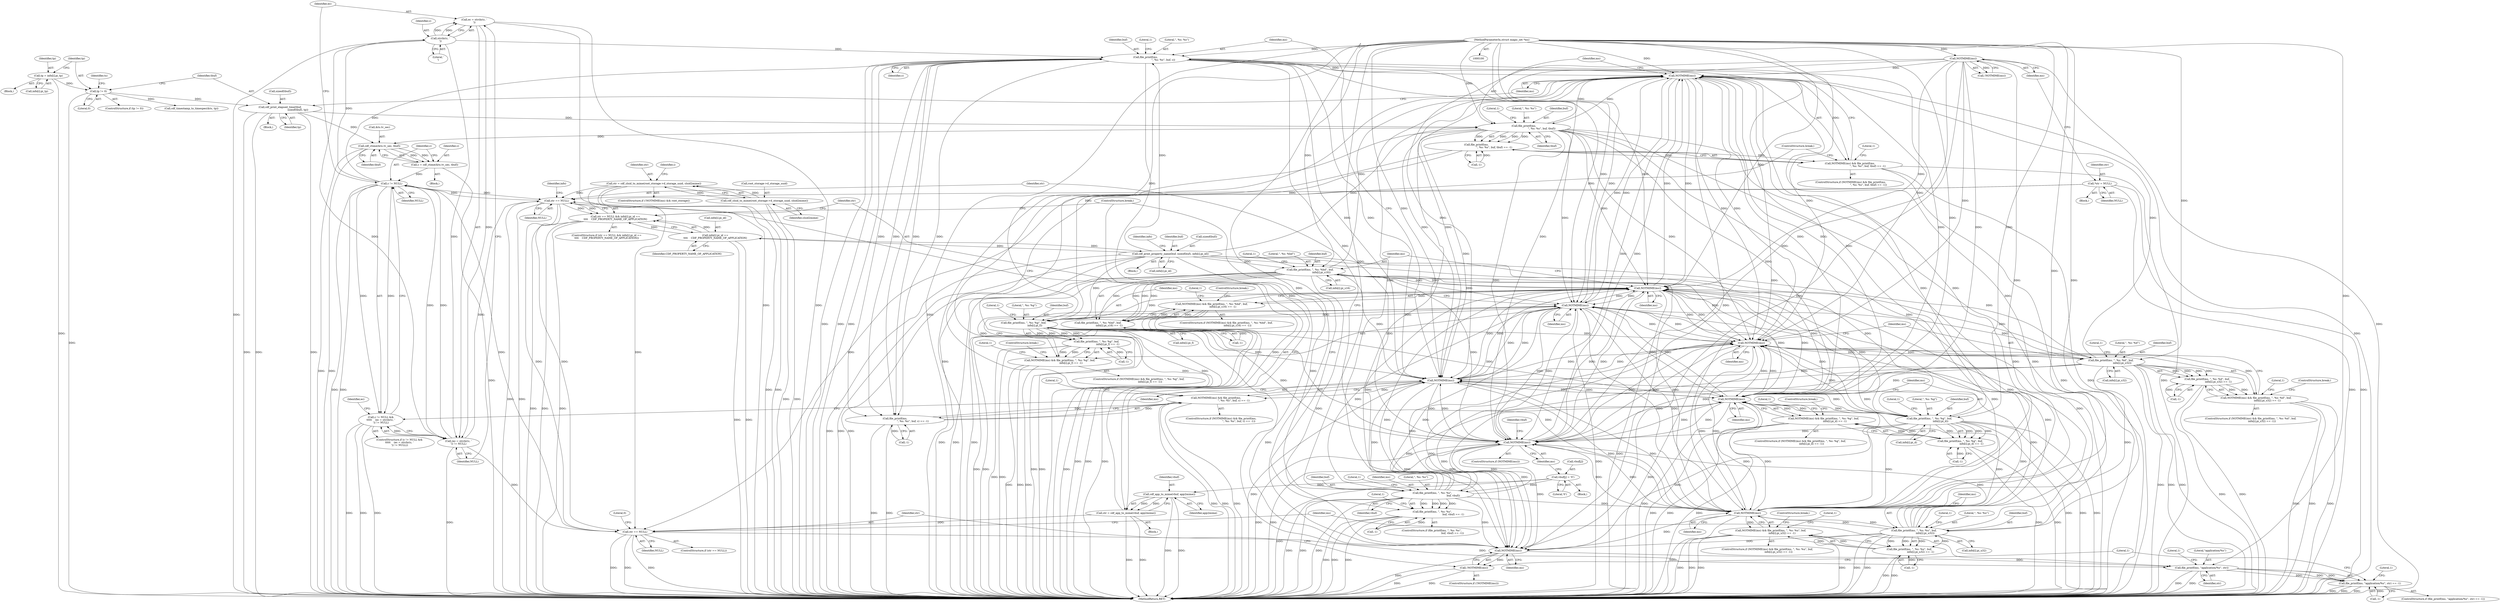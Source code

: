 digraph "0_file_6d209c1c489457397a5763bca4b28e43aac90391_0@API" {
"1000449" [label="(Call,ec = strchr(c, '\n'))"];
"1000451" [label="(Call,strchr(c, '\n'))"];
"1000445" [label="(Call,c != NULL)"];
"1000435" [label="(Call,c = cdf_ctime(&ts.tv_sec, tbuf))"];
"1000437" [label="(Call,cdf_ctime(&ts.tv_sec, tbuf))"];
"1000407" [label="(Call,cdf_print_elapsed_time(tbuf,\n                                            sizeof(tbuf), tp))"];
"1000401" [label="(Call,tp != 0)"];
"1000393" [label="(Call,tp = info[i].pi_tp)"];
"1000417" [label="(Call,file_printf(ms,\n                                            \", %s: %s\", buf, tbuf))"];
"1000414" [label="(Call,NOTMIME(ms))"];
"1000163" [label="(Call,file_printf(ms, \", %s: %hd\", buf,\n                            info[i].pi_s16))"];
"1000160" [label="(Call,NOTMIME(ms))"];
"1000226" [label="(Call,file_printf(ms, \", %s: %g\", buf,\n                            info[i].pi_f))"];
"1000223" [label="(Call,NOTMIME(ms))"];
"1000184" [label="(Call,file_printf(ms, \", %s: %d\", buf,\n                            info[i].pi_s32))"];
"1000181" [label="(Call,NOTMIME(ms))"];
"1000464" [label="(Call,file_printf(ms,\n                                            \", %s: %s\", buf, c))"];
"1000461" [label="(Call,NOTMIME(ms))"];
"1000205" [label="(Call,file_printf(ms, \", %s: %u\", buf,\n                            info[i].pi_u32))"];
"1000202" [label="(Call,NOTMIME(ms))"];
"1000352" [label="(Call,NOTMIME(ms))"];
"1000244" [label="(Call,NOTMIME(ms))"];
"1000247" [label="(Call,file_printf(ms, \", %s: %g\", buf,\n                            info[i].pi_d))"];
"1000101" [label="(MethodParameterIn,struct magic_set *ms)"];
"1000139" [label="(Call,cdf_print_property_name(buf, sizeof(buf), info[i].pi_id))"];
"1000378" [label="(Call,info[i].pi_id ==\n\t\t\t\t    CDF_PROPERTY_NAME_OF_APPLICATION)"];
"1000119" [label="(Call,NOTMIME(ms))"];
"1000362" [label="(Call,file_printf(ms, \", %s: %s\",\n                                                    buf, vbuf))"];
"1000346" [label="(Call,vbuf[j] = '\0')"];
"1000375" [label="(Call,str == NULL)"];
"1000122" [label="(Call,str = cdf_clsid_to_mime(root_storage->d_storage_uuid, clsid2mime))"];
"1000124" [label="(Call,cdf_clsid_to_mime(root_storage->d_storage_uuid, clsid2mime))"];
"1000386" [label="(Call,str = cdf_app_to_mime(vbuf, app2mime))"];
"1000388" [label="(Call,cdf_app_to_mime(vbuf, app2mime))"];
"1000111" [label="(Call,*str = NULL)"];
"1000448" [label="(Call,(ec = strchr(c, '\n')) != NULL)"];
"1000449" [label="(Call,ec = strchr(c, '\n'))"];
"1000374" [label="(Call,str == NULL && info[i].pi_id ==\n\t\t\t\t    CDF_PROPERTY_NAME_OF_APPLICATION)"];
"1000444" [label="(Call,c != NULL &&\n\t\t\t\t\t    (ec = strchr(c, '\n')) != NULL)"];
"1000159" [label="(Call,NOTMIME(ms) && file_printf(ms, \", %s: %hd\", buf,\n                            info[i].pi_s16) == -1)"];
"1000162" [label="(Call,file_printf(ms, \", %s: %hd\", buf,\n                            info[i].pi_s16) == -1)"];
"1000180" [label="(Call,NOTMIME(ms) && file_printf(ms, \", %s: %d\", buf,\n                            info[i].pi_s32) == -1)"];
"1000183" [label="(Call,file_printf(ms, \", %s: %d\", buf,\n                            info[i].pi_s32) == -1)"];
"1000201" [label="(Call,NOTMIME(ms) && file_printf(ms, \", %s: %u\", buf,\n                            info[i].pi_u32) == -1)"];
"1000204" [label="(Call,file_printf(ms, \", %s: %u\", buf,\n                            info[i].pi_u32) == -1)"];
"1000222" [label="(Call,NOTMIME(ms) && file_printf(ms, \", %s: %g\", buf,\n                            info[i].pi_f) == -1)"];
"1000225" [label="(Call,file_printf(ms, \", %s: %g\", buf,\n                            info[i].pi_f) == -1)"];
"1000243" [label="(Call,NOTMIME(ms) && file_printf(ms, \", %s: %g\", buf,\n                            info[i].pi_d) == -1)"];
"1000246" [label="(Call,file_printf(ms, \", %s: %g\", buf,\n                            info[i].pi_d) == -1)"];
"1000361" [label="(Call,file_printf(ms, \", %s: %s\",\n                                                    buf, vbuf) == -1)"];
"1000413" [label="(Call,NOTMIME(ms) && file_printf(ms,\n                                            \", %s: %s\", buf, tbuf) == -1)"];
"1000416" [label="(Call,file_printf(ms,\n                                            \", %s: %s\", buf, tbuf) == -1)"];
"1000460" [label="(Call,NOTMIME(ms) && file_printf(ms,\n                                            \", %s: %s\", buf, c) == -1)"];
"1000483" [label="(Call,NOTMIME(ms))"];
"1000482" [label="(Call,!NOTMIME(ms))"];
"1000494" [label="(Call,file_printf(ms, \"application/%s\", str))"];
"1000493" [label="(Call,file_printf(ms, \"application/%s\", str) == -1)"];
"1000463" [label="(Call,file_printf(ms,\n                                            \", %s: %s\", buf, c) == -1)"];
"1000487" [label="(Call,str == NULL)"];
"1000183" [label="(Call,file_printf(ms, \", %s: %d\", buf,\n                            info[i].pi_s32) == -1)"];
"1000414" [label="(Call,NOTMIME(ms))"];
"1000172" [label="(Call,-1)"];
"1000187" [label="(Identifier,buf)"];
"1000194" [label="(Literal,1)"];
"1000412" [label="(ControlStructure,if (NOTMIME(ms) && file_printf(ms,\n                                            \", %s: %s\", buf, tbuf) == -1))"];
"1000387" [label="(Identifier,str)"];
"1000257" [label="(Literal,1)"];
"1000347" [label="(Call,vbuf[j])"];
"1000246" [label="(Call,file_printf(ms, \", %s: %g\", buf,\n                            info[i].pi_d) == -1)"];
"1000277" [label="(Block,)"];
"1000346" [label="(Call,vbuf[j] = '\0')"];
"1000499" [label="(Literal,1)"];
"1000361" [label="(Call,file_printf(ms, \", %s: %s\",\n                                                    buf, vbuf) == -1)"];
"1000381" [label="(Identifier,info)"];
"1000123" [label="(Identifier,str)"];
"1000495" [label="(Identifier,ms)"];
"1000448" [label="(Call,(ec = strchr(c, '\n')) != NULL)"];
"1000433" [label="(Identifier,ts)"];
"1000488" [label="(Identifier,str)"];
"1000406" [label="(Block,)"];
"1000436" [label="(Identifier,c)"];
"1000484" [label="(Identifier,ms)"];
"1000386" [label="(Call,str = cdf_app_to_mime(vbuf, app2mime))"];
"1000415" [label="(Identifier,ms)"];
"1000353" [label="(Identifier,ms)"];
"1000151" [label="(Identifier,info)"];
"1000165" [label="(Literal,\", %s: %hd\")"];
"1000111" [label="(Call,*str = NULL)"];
"1000413" [label="(Call,NOTMIME(ms) && file_printf(ms,\n                                            \", %s: %s\", buf, tbuf) == -1)"];
"1000208" [label="(Identifier,buf)"];
"1000202" [label="(Call,NOTMIME(ms))"];
"1000489" [label="(Identifier,NULL)"];
"1000239" [label="(Literal,1)"];
"1000247" [label="(Call,file_printf(ms, \", %s: %g\", buf,\n                            info[i].pi_d))"];
"1000444" [label="(Call,c != NULL &&\n\t\t\t\t\t    (ec = strchr(c, '\n')) != NULL)"];
"1000371" [label="(Literal,1)"];
"1000462" [label="(Identifier,ms)"];
"1000224" [label="(Identifier,ms)"];
"1000161" [label="(Identifier,ms)"];
"1000443" [label="(ControlStructure,if (c != NULL &&\n\t\t\t\t\t    (ec = strchr(c, '\n')) != NULL))"];
"1000352" [label="(Call,NOTMIME(ms))"];
"1000186" [label="(Literal,\", %s: %d\")"];
"1000176" [label="(Literal,1)"];
"1000139" [label="(Call,cdf_print_property_name(buf, sizeof(buf), info[i].pi_id))"];
"1000368" [label="(Literal,1)"];
"1000367" [label="(Call,-1)"];
"1000101" [label="(MethodParameterIn,struct magic_set *ms)"];
"1000249" [label="(Literal,\", %s: %g\")"];
"1000128" [label="(Identifier,clsid2mime)"];
"1000391" [label="(ControlStructure,break;)"];
"1000467" [label="(Identifier,buf)"];
"1000124" [label="(Call,cdf_clsid_to_mime(root_storage->d_storage_uuid, clsid2mime))"];
"1000243" [label="(Call,NOTMIME(ms) && file_printf(ms, \", %s: %g\", buf,\n                            info[i].pi_d) == -1)"];
"1000360" [label="(ControlStructure,if (file_printf(ms, \", %s: %s\",\n                                                    buf, vbuf) == -1))"];
"1000158" [label="(ControlStructure,if (NOTMIME(ms) && file_printf(ms, \", %s: %hd\", buf,\n                            info[i].pi_s16) == -1))"];
"1000442" [label="(Identifier,tbuf)"];
"1000465" [label="(Identifier,ms)"];
"1000418" [label="(Identifier,ms)"];
"1000464" [label="(Call,file_printf(ms,\n                                            \", %s: %s\", buf, c))"];
"1000408" [label="(Identifier,tbuf)"];
"1000416" [label="(Call,file_printf(ms,\n                                            \", %s: %s\", buf, tbuf) == -1)"];
"1000400" [label="(ControlStructure,if (tp != 0))"];
"1000384" [label="(Identifier,CDF_PROPERTY_NAME_OF_APPLICATION)"];
"1000200" [label="(ControlStructure,if (NOTMIME(ms) && file_printf(ms, \", %s: %u\", buf,\n                            info[i].pi_u32) == -1))"];
"1000388" [label="(Call,cdf_app_to_mime(vbuf, app2mime))"];
"1000483" [label="(Call,NOTMIME(ms))"];
"1000122" [label="(Call,str = cdf_clsid_to_mime(root_storage->d_storage_uuid, clsid2mime))"];
"1000197" [label="(Literal,1)"];
"1000379" [label="(Call,info[i].pi_id)"];
"1000491" [label="(Literal,0)"];
"1000118" [label="(Call,!NOTMIME(ms))"];
"1000240" [label="(ControlStructure,break;)"];
"1000494" [label="(Call,file_printf(ms, \"application/%s\", str))"];
"1000143" [label="(Call,info[i].pi_id)"];
"1000452" [label="(Identifier,c)"];
"1000235" [label="(Call,-1)"];
"1000493" [label="(Call,file_printf(ms, \"application/%s\", str) == -1)"];
"1000162" [label="(Call,file_printf(ms, \", %s: %hd\", buf,\n                            info[i].pi_s16) == -1)"];
"1000363" [label="(Identifier,ms)"];
"1000446" [label="(Identifier,c)"];
"1000140" [label="(Identifier,buf)"];
"1000502" [label="(Literal,1)"];
"1000375" [label="(Call,str == NULL)"];
"1000223" [label="(Call,NOTMIME(ms))"];
"1000230" [label="(Call,info[i].pi_f)"];
"1000116" [label="(ControlStructure,if (!NOTMIME(ms) && root_storage))"];
"1000125" [label="(Call,root_storage->d_storage_uuid)"];
"1000390" [label="(Identifier,app2mime)"];
"1000206" [label="(Identifier,ms)"];
"1000351" [label="(ControlStructure,if (NOTMIME(ms)))"];
"1000229" [label="(Identifier,buf)"];
"1000393" [label="(Call,tp = info[i].pi_tp)"];
"1000366" [label="(Identifier,vbuf)"];
"1000469" [label="(Call,-1)"];
"1000460" [label="(Call,NOTMIME(ms) && file_printf(ms,\n                                            \", %s: %s\", buf, c) == -1)"];
"1000166" [label="(Identifier,buf)"];
"1000451" [label="(Call,strchr(c, '\n'))"];
"1000470" [label="(Literal,1)"];
"1000487" [label="(Call,str == NULL)"];
"1000402" [label="(Identifier,tp)"];
"1000374" [label="(Call,str == NULL && info[i].pi_id ==\n\t\t\t\t    CDF_PROPERTY_NAME_OF_APPLICATION)"];
"1000457" [label="(Identifier,ec)"];
"1000215" [label="(Literal,1)"];
"1000445" [label="(Call,c != NULL)"];
"1000218" [label="(Literal,1)"];
"1000394" [label="(Identifier,tp)"];
"1000221" [label="(ControlStructure,if (NOTMIME(ms) && file_printf(ms, \", %s: %g\", buf,\n                            info[i].pi_f) == -1))"];
"1000474" [label="(ControlStructure,break;)"];
"1000185" [label="(Identifier,ms)"];
"1000377" [label="(Identifier,NULL)"];
"1000466" [label="(Literal,\", %s: %s\")"];
"1000419" [label="(Literal,\", %s: %s\")"];
"1000431" [label="(Call,cdf_timestamp_to_timespec(&ts, tp))"];
"1000435" [label="(Call,c = cdf_ctime(&ts.tv_sec, tbuf))"];
"1000498" [label="(Call,-1)"];
"1000373" [label="(ControlStructure,if (str == NULL && info[i].pi_id ==\n\t\t\t\t    CDF_PROPERTY_NAME_OF_APPLICATION))"];
"1000426" [label="(Literal,1)"];
"1000205" [label="(Call,file_printf(ms, \", %s: %u\", buf,\n                            info[i].pi_u32))"];
"1000193" [label="(Call,-1)"];
"1000449" [label="(Call,ec = strchr(c, '\n'))"];
"1000182" [label="(Identifier,ms)"];
"1000177" [label="(ControlStructure,break;)"];
"1000219" [label="(ControlStructure,break;)"];
"1000222" [label="(Call,NOTMIME(ms) && file_printf(ms, \", %s: %g\", buf,\n                            info[i].pi_f) == -1)"];
"1000138" [label="(Block,)"];
"1000141" [label="(Call,sizeof(buf))"];
"1000505" [label="(MethodReturn,RET)"];
"1000378" [label="(Call,info[i].pi_id ==\n\t\t\t\t    CDF_PROPERTY_NAME_OF_APPLICATION)"];
"1000428" [label="(Block,)"];
"1000482" [label="(Call,!NOTMIME(ms))"];
"1000421" [label="(Identifier,tbuf)"];
"1000201" [label="(Call,NOTMIME(ms) && file_printf(ms, \", %s: %u\", buf,\n                            info[i].pi_u32) == -1)"];
"1000250" [label="(Identifier,buf)"];
"1000105" [label="(Block,)"];
"1000245" [label="(Identifier,ms)"];
"1000403" [label="(Literal,0)"];
"1000357" [label="(Identifier,vbuf)"];
"1000159" [label="(Call,NOTMIME(ms) && file_printf(ms, \", %s: %hd\", buf,\n                            info[i].pi_s16) == -1)"];
"1000450" [label="(Identifier,ec)"];
"1000350" [label="(Literal,'\0')"];
"1000376" [label="(Identifier,str)"];
"1000236" [label="(Literal,1)"];
"1000131" [label="(Identifier,i)"];
"1000481" [label="(ControlStructure,if (!NOTMIME(ms)))"];
"1000154" [label="(Block,)"];
"1000225" [label="(Call,file_printf(ms, \", %s: %g\", buf,\n                            info[i].pi_f) == -1)"];
"1000112" [label="(Identifier,str)"];
"1000492" [label="(ControlStructure,if (file_printf(ms, \"application/%s\", str) == -1))"];
"1000463" [label="(Call,file_printf(ms,\n                                            \", %s: %s\", buf, c) == -1)"];
"1000198" [label="(ControlStructure,break;)"];
"1000209" [label="(Call,info[i].pi_u32)"];
"1000163" [label="(Call,file_printf(ms, \", %s: %hd\", buf,\n                            info[i].pi_s16))"];
"1000113" [label="(Identifier,NULL)"];
"1000227" [label="(Identifier,ms)"];
"1000504" [label="(Literal,1)"];
"1000401" [label="(Call,tp != 0)"];
"1000468" [label="(Identifier,c)"];
"1000422" [label="(Call,-1)"];
"1000256" [label="(Call,-1)"];
"1000364" [label="(Literal,\", %s: %s\")"];
"1000417" [label="(Call,file_printf(ms,\n                                            \", %s: %s\", buf, tbuf))"];
"1000437" [label="(Call,cdf_ctime(&ts.tv_sec, tbuf))"];
"1000407" [label="(Call,cdf_print_elapsed_time(tbuf,\n                                            sizeof(tbuf), tp))"];
"1000447" [label="(Identifier,NULL)"];
"1000411" [label="(Identifier,tp)"];
"1000179" [label="(ControlStructure,if (NOTMIME(ms) && file_printf(ms, \", %s: %d\", buf,\n                            info[i].pi_s32) == -1))"];
"1000226" [label="(Call,file_printf(ms, \", %s: %g\", buf,\n                            info[i].pi_f))"];
"1000181" [label="(Call,NOTMIME(ms))"];
"1000214" [label="(Call,-1)"];
"1000261" [label="(ControlStructure,break;)"];
"1000188" [label="(Call,info[i].pi_s32)"];
"1000454" [label="(Identifier,NULL)"];
"1000438" [label="(Call,&ts.tv_sec)"];
"1000251" [label="(Call,info[i].pi_d)"];
"1000242" [label="(ControlStructure,if (NOTMIME(ms) && file_printf(ms, \", %s: %g\", buf,\n                            info[i].pi_d) == -1))"];
"1000459" [label="(ControlStructure,if (NOTMIME(ms) && file_printf(ms,\n                                            \", %s: %s\", buf, c) == -1))"];
"1000496" [label="(Literal,\"application/%s\")"];
"1000453" [label="(Literal,'\n')"];
"1000362" [label="(Call,file_printf(ms, \", %s: %s\",\n                                                    buf, vbuf))"];
"1000486" [label="(ControlStructure,if (str == NULL))"];
"1000420" [label="(Identifier,buf)"];
"1000120" [label="(Identifier,ms)"];
"1000497" [label="(Identifier,str)"];
"1000385" [label="(Block,)"];
"1000244" [label="(Call,NOTMIME(ms))"];
"1000173" [label="(Literal,1)"];
"1000409" [label="(Call,sizeof(tbuf))"];
"1000164" [label="(Identifier,ms)"];
"1000260" [label="(Literal,1)"];
"1000180" [label="(Call,NOTMIME(ms) && file_printf(ms, \", %s: %d\", buf,\n                            info[i].pi_s32) == -1)"];
"1000119" [label="(Call,NOTMIME(ms))"];
"1000423" [label="(Literal,1)"];
"1000248" [label="(Identifier,ms)"];
"1000389" [label="(Identifier,vbuf)"];
"1000207" [label="(Literal,\", %s: %u\")"];
"1000473" [label="(Literal,1)"];
"1000461" [label="(Call,NOTMIME(ms))"];
"1000203" [label="(Identifier,ms)"];
"1000204" [label="(Call,file_printf(ms, \", %s: %u\", buf,\n                            info[i].pi_u32) == -1)"];
"1000365" [label="(Identifier,buf)"];
"1000160" [label="(Call,NOTMIME(ms))"];
"1000167" [label="(Call,info[i].pi_s16)"];
"1000395" [label="(Call,info[i].pi_tp)"];
"1000228" [label="(Literal,\", %s: %g\")"];
"1000184" [label="(Call,file_printf(ms, \", %s: %d\", buf,\n                            info[i].pi_s32))"];
"1000449" -> "1000448"  [label="AST: "];
"1000449" -> "1000451"  [label="CFG: "];
"1000450" -> "1000449"  [label="AST: "];
"1000451" -> "1000449"  [label="AST: "];
"1000454" -> "1000449"  [label="CFG: "];
"1000449" -> "1000505"  [label="DDG: "];
"1000449" -> "1000505"  [label="DDG: "];
"1000449" -> "1000448"  [label="DDG: "];
"1000451" -> "1000449"  [label="DDG: "];
"1000451" -> "1000449"  [label="DDG: "];
"1000451" -> "1000453"  [label="CFG: "];
"1000452" -> "1000451"  [label="AST: "];
"1000453" -> "1000451"  [label="AST: "];
"1000451" -> "1000505"  [label="DDG: "];
"1000451" -> "1000448"  [label="DDG: "];
"1000451" -> "1000448"  [label="DDG: "];
"1000445" -> "1000451"  [label="DDG: "];
"1000451" -> "1000464"  [label="DDG: "];
"1000445" -> "1000444"  [label="AST: "];
"1000445" -> "1000447"  [label="CFG: "];
"1000446" -> "1000445"  [label="AST: "];
"1000447" -> "1000445"  [label="AST: "];
"1000450" -> "1000445"  [label="CFG: "];
"1000444" -> "1000445"  [label="CFG: "];
"1000445" -> "1000505"  [label="DDG: "];
"1000445" -> "1000505"  [label="DDG: "];
"1000445" -> "1000375"  [label="DDG: "];
"1000445" -> "1000444"  [label="DDG: "];
"1000445" -> "1000444"  [label="DDG: "];
"1000435" -> "1000445"  [label="DDG: "];
"1000375" -> "1000445"  [label="DDG: "];
"1000448" -> "1000445"  [label="DDG: "];
"1000445" -> "1000448"  [label="DDG: "];
"1000445" -> "1000464"  [label="DDG: "];
"1000445" -> "1000487"  [label="DDG: "];
"1000435" -> "1000428"  [label="AST: "];
"1000435" -> "1000437"  [label="CFG: "];
"1000436" -> "1000435"  [label="AST: "];
"1000437" -> "1000435"  [label="AST: "];
"1000446" -> "1000435"  [label="CFG: "];
"1000435" -> "1000505"  [label="DDG: "];
"1000437" -> "1000435"  [label="DDG: "];
"1000437" -> "1000435"  [label="DDG: "];
"1000437" -> "1000442"  [label="CFG: "];
"1000438" -> "1000437"  [label="AST: "];
"1000442" -> "1000437"  [label="AST: "];
"1000437" -> "1000505"  [label="DDG: "];
"1000437" -> "1000505"  [label="DDG: "];
"1000407" -> "1000437"  [label="DDG: "];
"1000417" -> "1000437"  [label="DDG: "];
"1000407" -> "1000406"  [label="AST: "];
"1000407" -> "1000411"  [label="CFG: "];
"1000408" -> "1000407"  [label="AST: "];
"1000409" -> "1000407"  [label="AST: "];
"1000411" -> "1000407"  [label="AST: "];
"1000415" -> "1000407"  [label="CFG: "];
"1000407" -> "1000505"  [label="DDG: "];
"1000407" -> "1000505"  [label="DDG: "];
"1000407" -> "1000505"  [label="DDG: "];
"1000401" -> "1000407"  [label="DDG: "];
"1000407" -> "1000417"  [label="DDG: "];
"1000401" -> "1000400"  [label="AST: "];
"1000401" -> "1000403"  [label="CFG: "];
"1000402" -> "1000401"  [label="AST: "];
"1000403" -> "1000401"  [label="AST: "];
"1000408" -> "1000401"  [label="CFG: "];
"1000433" -> "1000401"  [label="CFG: "];
"1000401" -> "1000505"  [label="DDG: "];
"1000393" -> "1000401"  [label="DDG: "];
"1000401" -> "1000431"  [label="DDG: "];
"1000393" -> "1000154"  [label="AST: "];
"1000393" -> "1000395"  [label="CFG: "];
"1000394" -> "1000393"  [label="AST: "];
"1000395" -> "1000393"  [label="AST: "];
"1000402" -> "1000393"  [label="CFG: "];
"1000393" -> "1000505"  [label="DDG: "];
"1000417" -> "1000416"  [label="AST: "];
"1000417" -> "1000421"  [label="CFG: "];
"1000418" -> "1000417"  [label="AST: "];
"1000419" -> "1000417"  [label="AST: "];
"1000420" -> "1000417"  [label="AST: "];
"1000421" -> "1000417"  [label="AST: "];
"1000423" -> "1000417"  [label="CFG: "];
"1000417" -> "1000505"  [label="DDG: "];
"1000417" -> "1000505"  [label="DDG: "];
"1000417" -> "1000505"  [label="DDG: "];
"1000417" -> "1000160"  [label="DDG: "];
"1000417" -> "1000181"  [label="DDG: "];
"1000417" -> "1000202"  [label="DDG: "];
"1000417" -> "1000223"  [label="DDG: "];
"1000417" -> "1000244"  [label="DDG: "];
"1000417" -> "1000352"  [label="DDG: "];
"1000417" -> "1000414"  [label="DDG: "];
"1000417" -> "1000416"  [label="DDG: "];
"1000417" -> "1000416"  [label="DDG: "];
"1000417" -> "1000416"  [label="DDG: "];
"1000417" -> "1000416"  [label="DDG: "];
"1000414" -> "1000417"  [label="DDG: "];
"1000101" -> "1000417"  [label="DDG: "];
"1000139" -> "1000417"  [label="DDG: "];
"1000417" -> "1000461"  [label="DDG: "];
"1000417" -> "1000483"  [label="DDG: "];
"1000414" -> "1000413"  [label="AST: "];
"1000414" -> "1000415"  [label="CFG: "];
"1000415" -> "1000414"  [label="AST: "];
"1000418" -> "1000414"  [label="CFG: "];
"1000413" -> "1000414"  [label="CFG: "];
"1000414" -> "1000505"  [label="DDG: "];
"1000414" -> "1000160"  [label="DDG: "];
"1000414" -> "1000181"  [label="DDG: "];
"1000414" -> "1000202"  [label="DDG: "];
"1000414" -> "1000223"  [label="DDG: "];
"1000414" -> "1000244"  [label="DDG: "];
"1000414" -> "1000352"  [label="DDG: "];
"1000414" -> "1000413"  [label="DDG: "];
"1000163" -> "1000414"  [label="DDG: "];
"1000226" -> "1000414"  [label="DDG: "];
"1000184" -> "1000414"  [label="DDG: "];
"1000464" -> "1000414"  [label="DDG: "];
"1000205" -> "1000414"  [label="DDG: "];
"1000352" -> "1000414"  [label="DDG: "];
"1000202" -> "1000414"  [label="DDG: "];
"1000461" -> "1000414"  [label="DDG: "];
"1000244" -> "1000414"  [label="DDG: "];
"1000160" -> "1000414"  [label="DDG: "];
"1000181" -> "1000414"  [label="DDG: "];
"1000247" -> "1000414"  [label="DDG: "];
"1000119" -> "1000414"  [label="DDG: "];
"1000362" -> "1000414"  [label="DDG: "];
"1000223" -> "1000414"  [label="DDG: "];
"1000101" -> "1000414"  [label="DDG: "];
"1000414" -> "1000461"  [label="DDG: "];
"1000414" -> "1000483"  [label="DDG: "];
"1000163" -> "1000162"  [label="AST: "];
"1000163" -> "1000167"  [label="CFG: "];
"1000164" -> "1000163"  [label="AST: "];
"1000165" -> "1000163"  [label="AST: "];
"1000166" -> "1000163"  [label="AST: "];
"1000167" -> "1000163"  [label="AST: "];
"1000173" -> "1000163"  [label="CFG: "];
"1000163" -> "1000505"  [label="DDG: "];
"1000163" -> "1000505"  [label="DDG: "];
"1000163" -> "1000505"  [label="DDG: "];
"1000163" -> "1000160"  [label="DDG: "];
"1000163" -> "1000162"  [label="DDG: "];
"1000163" -> "1000162"  [label="DDG: "];
"1000163" -> "1000162"  [label="DDG: "];
"1000163" -> "1000162"  [label="DDG: "];
"1000160" -> "1000163"  [label="DDG: "];
"1000101" -> "1000163"  [label="DDG: "];
"1000139" -> "1000163"  [label="DDG: "];
"1000163" -> "1000181"  [label="DDG: "];
"1000163" -> "1000202"  [label="DDG: "];
"1000163" -> "1000223"  [label="DDG: "];
"1000163" -> "1000244"  [label="DDG: "];
"1000163" -> "1000352"  [label="DDG: "];
"1000163" -> "1000461"  [label="DDG: "];
"1000163" -> "1000483"  [label="DDG: "];
"1000160" -> "1000159"  [label="AST: "];
"1000160" -> "1000161"  [label="CFG: "];
"1000161" -> "1000160"  [label="AST: "];
"1000164" -> "1000160"  [label="CFG: "];
"1000159" -> "1000160"  [label="CFG: "];
"1000160" -> "1000505"  [label="DDG: "];
"1000160" -> "1000159"  [label="DDG: "];
"1000226" -> "1000160"  [label="DDG: "];
"1000184" -> "1000160"  [label="DDG: "];
"1000464" -> "1000160"  [label="DDG: "];
"1000205" -> "1000160"  [label="DDG: "];
"1000352" -> "1000160"  [label="DDG: "];
"1000202" -> "1000160"  [label="DDG: "];
"1000461" -> "1000160"  [label="DDG: "];
"1000244" -> "1000160"  [label="DDG: "];
"1000181" -> "1000160"  [label="DDG: "];
"1000247" -> "1000160"  [label="DDG: "];
"1000119" -> "1000160"  [label="DDG: "];
"1000362" -> "1000160"  [label="DDG: "];
"1000223" -> "1000160"  [label="DDG: "];
"1000101" -> "1000160"  [label="DDG: "];
"1000160" -> "1000181"  [label="DDG: "];
"1000160" -> "1000202"  [label="DDG: "];
"1000160" -> "1000223"  [label="DDG: "];
"1000160" -> "1000244"  [label="DDG: "];
"1000160" -> "1000352"  [label="DDG: "];
"1000160" -> "1000461"  [label="DDG: "];
"1000160" -> "1000483"  [label="DDG: "];
"1000226" -> "1000225"  [label="AST: "];
"1000226" -> "1000230"  [label="CFG: "];
"1000227" -> "1000226"  [label="AST: "];
"1000228" -> "1000226"  [label="AST: "];
"1000229" -> "1000226"  [label="AST: "];
"1000230" -> "1000226"  [label="AST: "];
"1000236" -> "1000226"  [label="CFG: "];
"1000226" -> "1000505"  [label="DDG: "];
"1000226" -> "1000505"  [label="DDG: "];
"1000226" -> "1000505"  [label="DDG: "];
"1000226" -> "1000181"  [label="DDG: "];
"1000226" -> "1000202"  [label="DDG: "];
"1000226" -> "1000223"  [label="DDG: "];
"1000226" -> "1000225"  [label="DDG: "];
"1000226" -> "1000225"  [label="DDG: "];
"1000226" -> "1000225"  [label="DDG: "];
"1000226" -> "1000225"  [label="DDG: "];
"1000223" -> "1000226"  [label="DDG: "];
"1000101" -> "1000226"  [label="DDG: "];
"1000139" -> "1000226"  [label="DDG: "];
"1000226" -> "1000244"  [label="DDG: "];
"1000226" -> "1000352"  [label="DDG: "];
"1000226" -> "1000461"  [label="DDG: "];
"1000226" -> "1000483"  [label="DDG: "];
"1000223" -> "1000222"  [label="AST: "];
"1000223" -> "1000224"  [label="CFG: "];
"1000224" -> "1000223"  [label="AST: "];
"1000227" -> "1000223"  [label="CFG: "];
"1000222" -> "1000223"  [label="CFG: "];
"1000223" -> "1000505"  [label="DDG: "];
"1000223" -> "1000181"  [label="DDG: "];
"1000223" -> "1000202"  [label="DDG: "];
"1000223" -> "1000222"  [label="DDG: "];
"1000184" -> "1000223"  [label="DDG: "];
"1000464" -> "1000223"  [label="DDG: "];
"1000205" -> "1000223"  [label="DDG: "];
"1000352" -> "1000223"  [label="DDG: "];
"1000202" -> "1000223"  [label="DDG: "];
"1000461" -> "1000223"  [label="DDG: "];
"1000244" -> "1000223"  [label="DDG: "];
"1000181" -> "1000223"  [label="DDG: "];
"1000247" -> "1000223"  [label="DDG: "];
"1000119" -> "1000223"  [label="DDG: "];
"1000362" -> "1000223"  [label="DDG: "];
"1000101" -> "1000223"  [label="DDG: "];
"1000223" -> "1000244"  [label="DDG: "];
"1000223" -> "1000352"  [label="DDG: "];
"1000223" -> "1000461"  [label="DDG: "];
"1000223" -> "1000483"  [label="DDG: "];
"1000184" -> "1000183"  [label="AST: "];
"1000184" -> "1000188"  [label="CFG: "];
"1000185" -> "1000184"  [label="AST: "];
"1000186" -> "1000184"  [label="AST: "];
"1000187" -> "1000184"  [label="AST: "];
"1000188" -> "1000184"  [label="AST: "];
"1000194" -> "1000184"  [label="CFG: "];
"1000184" -> "1000505"  [label="DDG: "];
"1000184" -> "1000505"  [label="DDG: "];
"1000184" -> "1000505"  [label="DDG: "];
"1000184" -> "1000181"  [label="DDG: "];
"1000184" -> "1000183"  [label="DDG: "];
"1000184" -> "1000183"  [label="DDG: "];
"1000184" -> "1000183"  [label="DDG: "];
"1000184" -> "1000183"  [label="DDG: "];
"1000181" -> "1000184"  [label="DDG: "];
"1000101" -> "1000184"  [label="DDG: "];
"1000139" -> "1000184"  [label="DDG: "];
"1000184" -> "1000202"  [label="DDG: "];
"1000184" -> "1000244"  [label="DDG: "];
"1000184" -> "1000352"  [label="DDG: "];
"1000184" -> "1000461"  [label="DDG: "];
"1000184" -> "1000483"  [label="DDG: "];
"1000181" -> "1000180"  [label="AST: "];
"1000181" -> "1000182"  [label="CFG: "];
"1000182" -> "1000181"  [label="AST: "];
"1000185" -> "1000181"  [label="CFG: "];
"1000180" -> "1000181"  [label="CFG: "];
"1000181" -> "1000505"  [label="DDG: "];
"1000181" -> "1000180"  [label="DDG: "];
"1000464" -> "1000181"  [label="DDG: "];
"1000205" -> "1000181"  [label="DDG: "];
"1000352" -> "1000181"  [label="DDG: "];
"1000202" -> "1000181"  [label="DDG: "];
"1000461" -> "1000181"  [label="DDG: "];
"1000244" -> "1000181"  [label="DDG: "];
"1000247" -> "1000181"  [label="DDG: "];
"1000119" -> "1000181"  [label="DDG: "];
"1000362" -> "1000181"  [label="DDG: "];
"1000101" -> "1000181"  [label="DDG: "];
"1000181" -> "1000202"  [label="DDG: "];
"1000181" -> "1000244"  [label="DDG: "];
"1000181" -> "1000352"  [label="DDG: "];
"1000181" -> "1000461"  [label="DDG: "];
"1000181" -> "1000483"  [label="DDG: "];
"1000464" -> "1000463"  [label="AST: "];
"1000464" -> "1000468"  [label="CFG: "];
"1000465" -> "1000464"  [label="AST: "];
"1000466" -> "1000464"  [label="AST: "];
"1000467" -> "1000464"  [label="AST: "];
"1000468" -> "1000464"  [label="AST: "];
"1000470" -> "1000464"  [label="CFG: "];
"1000464" -> "1000505"  [label="DDG: "];
"1000464" -> "1000505"  [label="DDG: "];
"1000464" -> "1000505"  [label="DDG: "];
"1000464" -> "1000202"  [label="DDG: "];
"1000464" -> "1000244"  [label="DDG: "];
"1000464" -> "1000352"  [label="DDG: "];
"1000464" -> "1000461"  [label="DDG: "];
"1000464" -> "1000463"  [label="DDG: "];
"1000464" -> "1000463"  [label="DDG: "];
"1000464" -> "1000463"  [label="DDG: "];
"1000464" -> "1000463"  [label="DDG: "];
"1000461" -> "1000464"  [label="DDG: "];
"1000101" -> "1000464"  [label="DDG: "];
"1000139" -> "1000464"  [label="DDG: "];
"1000464" -> "1000483"  [label="DDG: "];
"1000461" -> "1000460"  [label="AST: "];
"1000461" -> "1000462"  [label="CFG: "];
"1000462" -> "1000461"  [label="AST: "];
"1000465" -> "1000461"  [label="CFG: "];
"1000460" -> "1000461"  [label="CFG: "];
"1000461" -> "1000505"  [label="DDG: "];
"1000461" -> "1000202"  [label="DDG: "];
"1000461" -> "1000244"  [label="DDG: "];
"1000461" -> "1000352"  [label="DDG: "];
"1000461" -> "1000460"  [label="DDG: "];
"1000205" -> "1000461"  [label="DDG: "];
"1000352" -> "1000461"  [label="DDG: "];
"1000202" -> "1000461"  [label="DDG: "];
"1000244" -> "1000461"  [label="DDG: "];
"1000247" -> "1000461"  [label="DDG: "];
"1000119" -> "1000461"  [label="DDG: "];
"1000362" -> "1000461"  [label="DDG: "];
"1000101" -> "1000461"  [label="DDG: "];
"1000461" -> "1000483"  [label="DDG: "];
"1000205" -> "1000204"  [label="AST: "];
"1000205" -> "1000209"  [label="CFG: "];
"1000206" -> "1000205"  [label="AST: "];
"1000207" -> "1000205"  [label="AST: "];
"1000208" -> "1000205"  [label="AST: "];
"1000209" -> "1000205"  [label="AST: "];
"1000215" -> "1000205"  [label="CFG: "];
"1000205" -> "1000505"  [label="DDG: "];
"1000205" -> "1000505"  [label="DDG: "];
"1000205" -> "1000505"  [label="DDG: "];
"1000205" -> "1000202"  [label="DDG: "];
"1000205" -> "1000204"  [label="DDG: "];
"1000205" -> "1000204"  [label="DDG: "];
"1000205" -> "1000204"  [label="DDG: "];
"1000205" -> "1000204"  [label="DDG: "];
"1000202" -> "1000205"  [label="DDG: "];
"1000101" -> "1000205"  [label="DDG: "];
"1000139" -> "1000205"  [label="DDG: "];
"1000205" -> "1000244"  [label="DDG: "];
"1000205" -> "1000352"  [label="DDG: "];
"1000205" -> "1000483"  [label="DDG: "];
"1000202" -> "1000201"  [label="AST: "];
"1000202" -> "1000203"  [label="CFG: "];
"1000203" -> "1000202"  [label="AST: "];
"1000206" -> "1000202"  [label="CFG: "];
"1000201" -> "1000202"  [label="CFG: "];
"1000202" -> "1000505"  [label="DDG: "];
"1000202" -> "1000201"  [label="DDG: "];
"1000352" -> "1000202"  [label="DDG: "];
"1000244" -> "1000202"  [label="DDG: "];
"1000247" -> "1000202"  [label="DDG: "];
"1000119" -> "1000202"  [label="DDG: "];
"1000362" -> "1000202"  [label="DDG: "];
"1000101" -> "1000202"  [label="DDG: "];
"1000202" -> "1000244"  [label="DDG: "];
"1000202" -> "1000352"  [label="DDG: "];
"1000202" -> "1000483"  [label="DDG: "];
"1000352" -> "1000351"  [label="AST: "];
"1000352" -> "1000353"  [label="CFG: "];
"1000353" -> "1000352"  [label="AST: "];
"1000357" -> "1000352"  [label="CFG: "];
"1000376" -> "1000352"  [label="CFG: "];
"1000352" -> "1000505"  [label="DDG: "];
"1000352" -> "1000505"  [label="DDG: "];
"1000352" -> "1000244"  [label="DDG: "];
"1000244" -> "1000352"  [label="DDG: "];
"1000247" -> "1000352"  [label="DDG: "];
"1000119" -> "1000352"  [label="DDG: "];
"1000362" -> "1000352"  [label="DDG: "];
"1000101" -> "1000352"  [label="DDG: "];
"1000352" -> "1000362"  [label="DDG: "];
"1000352" -> "1000483"  [label="DDG: "];
"1000244" -> "1000243"  [label="AST: "];
"1000244" -> "1000245"  [label="CFG: "];
"1000245" -> "1000244"  [label="AST: "];
"1000248" -> "1000244"  [label="CFG: "];
"1000243" -> "1000244"  [label="CFG: "];
"1000244" -> "1000505"  [label="DDG: "];
"1000244" -> "1000243"  [label="DDG: "];
"1000247" -> "1000244"  [label="DDG: "];
"1000119" -> "1000244"  [label="DDG: "];
"1000362" -> "1000244"  [label="DDG: "];
"1000101" -> "1000244"  [label="DDG: "];
"1000244" -> "1000247"  [label="DDG: "];
"1000244" -> "1000483"  [label="DDG: "];
"1000247" -> "1000246"  [label="AST: "];
"1000247" -> "1000251"  [label="CFG: "];
"1000248" -> "1000247"  [label="AST: "];
"1000249" -> "1000247"  [label="AST: "];
"1000250" -> "1000247"  [label="AST: "];
"1000251" -> "1000247"  [label="AST: "];
"1000257" -> "1000247"  [label="CFG: "];
"1000247" -> "1000505"  [label="DDG: "];
"1000247" -> "1000505"  [label="DDG: "];
"1000247" -> "1000505"  [label="DDG: "];
"1000247" -> "1000246"  [label="DDG: "];
"1000247" -> "1000246"  [label="DDG: "];
"1000247" -> "1000246"  [label="DDG: "];
"1000247" -> "1000246"  [label="DDG: "];
"1000101" -> "1000247"  [label="DDG: "];
"1000139" -> "1000247"  [label="DDG: "];
"1000247" -> "1000483"  [label="DDG: "];
"1000101" -> "1000100"  [label="AST: "];
"1000101" -> "1000505"  [label="DDG: "];
"1000101" -> "1000119"  [label="DDG: "];
"1000101" -> "1000362"  [label="DDG: "];
"1000101" -> "1000483"  [label="DDG: "];
"1000101" -> "1000494"  [label="DDG: "];
"1000139" -> "1000138"  [label="AST: "];
"1000139" -> "1000143"  [label="CFG: "];
"1000140" -> "1000139"  [label="AST: "];
"1000141" -> "1000139"  [label="AST: "];
"1000143" -> "1000139"  [label="AST: "];
"1000151" -> "1000139"  [label="CFG: "];
"1000139" -> "1000505"  [label="DDG: "];
"1000139" -> "1000505"  [label="DDG: "];
"1000139" -> "1000505"  [label="DDG: "];
"1000378" -> "1000139"  [label="DDG: "];
"1000139" -> "1000362"  [label="DDG: "];
"1000139" -> "1000378"  [label="DDG: "];
"1000378" -> "1000374"  [label="AST: "];
"1000378" -> "1000384"  [label="CFG: "];
"1000379" -> "1000378"  [label="AST: "];
"1000384" -> "1000378"  [label="AST: "];
"1000374" -> "1000378"  [label="CFG: "];
"1000378" -> "1000505"  [label="DDG: "];
"1000378" -> "1000505"  [label="DDG: "];
"1000378" -> "1000374"  [label="DDG: "];
"1000378" -> "1000374"  [label="DDG: "];
"1000119" -> "1000118"  [label="AST: "];
"1000119" -> "1000120"  [label="CFG: "];
"1000120" -> "1000119"  [label="AST: "];
"1000118" -> "1000119"  [label="CFG: "];
"1000119" -> "1000505"  [label="DDG: "];
"1000119" -> "1000118"  [label="DDG: "];
"1000119" -> "1000483"  [label="DDG: "];
"1000362" -> "1000361"  [label="AST: "];
"1000362" -> "1000366"  [label="CFG: "];
"1000363" -> "1000362"  [label="AST: "];
"1000364" -> "1000362"  [label="AST: "];
"1000365" -> "1000362"  [label="AST: "];
"1000366" -> "1000362"  [label="AST: "];
"1000368" -> "1000362"  [label="CFG: "];
"1000362" -> "1000505"  [label="DDG: "];
"1000362" -> "1000505"  [label="DDG: "];
"1000362" -> "1000505"  [label="DDG: "];
"1000362" -> "1000361"  [label="DDG: "];
"1000362" -> "1000361"  [label="DDG: "];
"1000362" -> "1000361"  [label="DDG: "];
"1000362" -> "1000361"  [label="DDG: "];
"1000346" -> "1000362"  [label="DDG: "];
"1000362" -> "1000483"  [label="DDG: "];
"1000346" -> "1000277"  [label="AST: "];
"1000346" -> "1000350"  [label="CFG: "];
"1000347" -> "1000346"  [label="AST: "];
"1000350" -> "1000346"  [label="AST: "];
"1000353" -> "1000346"  [label="CFG: "];
"1000346" -> "1000505"  [label="DDG: "];
"1000346" -> "1000388"  [label="DDG: "];
"1000375" -> "1000374"  [label="AST: "];
"1000375" -> "1000377"  [label="CFG: "];
"1000376" -> "1000375"  [label="AST: "];
"1000377" -> "1000375"  [label="AST: "];
"1000381" -> "1000375"  [label="CFG: "];
"1000374" -> "1000375"  [label="CFG: "];
"1000375" -> "1000505"  [label="DDG: "];
"1000375" -> "1000505"  [label="DDG: "];
"1000375" -> "1000374"  [label="DDG: "];
"1000375" -> "1000374"  [label="DDG: "];
"1000122" -> "1000375"  [label="DDG: "];
"1000386" -> "1000375"  [label="DDG: "];
"1000111" -> "1000375"  [label="DDG: "];
"1000448" -> "1000375"  [label="DDG: "];
"1000375" -> "1000487"  [label="DDG: "];
"1000375" -> "1000487"  [label="DDG: "];
"1000122" -> "1000116"  [label="AST: "];
"1000122" -> "1000124"  [label="CFG: "];
"1000123" -> "1000122"  [label="AST: "];
"1000124" -> "1000122"  [label="AST: "];
"1000131" -> "1000122"  [label="CFG: "];
"1000122" -> "1000505"  [label="DDG: "];
"1000122" -> "1000505"  [label="DDG: "];
"1000124" -> "1000122"  [label="DDG: "];
"1000124" -> "1000122"  [label="DDG: "];
"1000122" -> "1000487"  [label="DDG: "];
"1000124" -> "1000128"  [label="CFG: "];
"1000125" -> "1000124"  [label="AST: "];
"1000128" -> "1000124"  [label="AST: "];
"1000124" -> "1000505"  [label="DDG: "];
"1000124" -> "1000505"  [label="DDG: "];
"1000386" -> "1000385"  [label="AST: "];
"1000386" -> "1000388"  [label="CFG: "];
"1000387" -> "1000386"  [label="AST: "];
"1000388" -> "1000386"  [label="AST: "];
"1000391" -> "1000386"  [label="CFG: "];
"1000386" -> "1000505"  [label="DDG: "];
"1000386" -> "1000505"  [label="DDG: "];
"1000388" -> "1000386"  [label="DDG: "];
"1000388" -> "1000386"  [label="DDG: "];
"1000386" -> "1000487"  [label="DDG: "];
"1000388" -> "1000390"  [label="CFG: "];
"1000389" -> "1000388"  [label="AST: "];
"1000390" -> "1000388"  [label="AST: "];
"1000388" -> "1000505"  [label="DDG: "];
"1000388" -> "1000505"  [label="DDG: "];
"1000111" -> "1000105"  [label="AST: "];
"1000111" -> "1000113"  [label="CFG: "];
"1000112" -> "1000111"  [label="AST: "];
"1000113" -> "1000111"  [label="AST: "];
"1000120" -> "1000111"  [label="CFG: "];
"1000111" -> "1000505"  [label="DDG: "];
"1000111" -> "1000505"  [label="DDG: "];
"1000111" -> "1000487"  [label="DDG: "];
"1000448" -> "1000444"  [label="AST: "];
"1000448" -> "1000454"  [label="CFG: "];
"1000454" -> "1000448"  [label="AST: "];
"1000444" -> "1000448"  [label="CFG: "];
"1000448" -> "1000505"  [label="DDG: "];
"1000448" -> "1000444"  [label="DDG: "];
"1000448" -> "1000487"  [label="DDG: "];
"1000374" -> "1000373"  [label="AST: "];
"1000387" -> "1000374"  [label="CFG: "];
"1000391" -> "1000374"  [label="CFG: "];
"1000374" -> "1000505"  [label="DDG: "];
"1000374" -> "1000505"  [label="DDG: "];
"1000374" -> "1000505"  [label="DDG: "];
"1000444" -> "1000443"  [label="AST: "];
"1000457" -> "1000444"  [label="CFG: "];
"1000462" -> "1000444"  [label="CFG: "];
"1000444" -> "1000505"  [label="DDG: "];
"1000444" -> "1000505"  [label="DDG: "];
"1000444" -> "1000505"  [label="DDG: "];
"1000159" -> "1000158"  [label="AST: "];
"1000159" -> "1000162"  [label="CFG: "];
"1000162" -> "1000159"  [label="AST: "];
"1000176" -> "1000159"  [label="CFG: "];
"1000177" -> "1000159"  [label="CFG: "];
"1000159" -> "1000505"  [label="DDG: "];
"1000159" -> "1000505"  [label="DDG: "];
"1000159" -> "1000505"  [label="DDG: "];
"1000162" -> "1000159"  [label="DDG: "];
"1000162" -> "1000159"  [label="DDG: "];
"1000162" -> "1000172"  [label="CFG: "];
"1000172" -> "1000162"  [label="AST: "];
"1000162" -> "1000505"  [label="DDG: "];
"1000162" -> "1000505"  [label="DDG: "];
"1000172" -> "1000162"  [label="DDG: "];
"1000180" -> "1000179"  [label="AST: "];
"1000180" -> "1000183"  [label="CFG: "];
"1000183" -> "1000180"  [label="AST: "];
"1000197" -> "1000180"  [label="CFG: "];
"1000198" -> "1000180"  [label="CFG: "];
"1000180" -> "1000505"  [label="DDG: "];
"1000180" -> "1000505"  [label="DDG: "];
"1000180" -> "1000505"  [label="DDG: "];
"1000183" -> "1000180"  [label="DDG: "];
"1000183" -> "1000180"  [label="DDG: "];
"1000183" -> "1000193"  [label="CFG: "];
"1000193" -> "1000183"  [label="AST: "];
"1000183" -> "1000505"  [label="DDG: "];
"1000183" -> "1000505"  [label="DDG: "];
"1000193" -> "1000183"  [label="DDG: "];
"1000201" -> "1000200"  [label="AST: "];
"1000201" -> "1000204"  [label="CFG: "];
"1000204" -> "1000201"  [label="AST: "];
"1000218" -> "1000201"  [label="CFG: "];
"1000219" -> "1000201"  [label="CFG: "];
"1000201" -> "1000505"  [label="DDG: "];
"1000201" -> "1000505"  [label="DDG: "];
"1000201" -> "1000505"  [label="DDG: "];
"1000204" -> "1000201"  [label="DDG: "];
"1000204" -> "1000201"  [label="DDG: "];
"1000204" -> "1000214"  [label="CFG: "];
"1000214" -> "1000204"  [label="AST: "];
"1000204" -> "1000505"  [label="DDG: "];
"1000204" -> "1000505"  [label="DDG: "];
"1000214" -> "1000204"  [label="DDG: "];
"1000222" -> "1000221"  [label="AST: "];
"1000222" -> "1000225"  [label="CFG: "];
"1000225" -> "1000222"  [label="AST: "];
"1000239" -> "1000222"  [label="CFG: "];
"1000240" -> "1000222"  [label="CFG: "];
"1000222" -> "1000505"  [label="DDG: "];
"1000222" -> "1000505"  [label="DDG: "];
"1000222" -> "1000505"  [label="DDG: "];
"1000225" -> "1000222"  [label="DDG: "];
"1000225" -> "1000222"  [label="DDG: "];
"1000225" -> "1000235"  [label="CFG: "];
"1000235" -> "1000225"  [label="AST: "];
"1000225" -> "1000505"  [label="DDG: "];
"1000225" -> "1000505"  [label="DDG: "];
"1000235" -> "1000225"  [label="DDG: "];
"1000243" -> "1000242"  [label="AST: "];
"1000243" -> "1000246"  [label="CFG: "];
"1000246" -> "1000243"  [label="AST: "];
"1000260" -> "1000243"  [label="CFG: "];
"1000261" -> "1000243"  [label="CFG: "];
"1000243" -> "1000505"  [label="DDG: "];
"1000243" -> "1000505"  [label="DDG: "];
"1000243" -> "1000505"  [label="DDG: "];
"1000246" -> "1000243"  [label="DDG: "];
"1000246" -> "1000243"  [label="DDG: "];
"1000246" -> "1000256"  [label="CFG: "];
"1000256" -> "1000246"  [label="AST: "];
"1000246" -> "1000505"  [label="DDG: "];
"1000246" -> "1000505"  [label="DDG: "];
"1000256" -> "1000246"  [label="DDG: "];
"1000361" -> "1000360"  [label="AST: "];
"1000361" -> "1000367"  [label="CFG: "];
"1000367" -> "1000361"  [label="AST: "];
"1000371" -> "1000361"  [label="CFG: "];
"1000391" -> "1000361"  [label="CFG: "];
"1000361" -> "1000505"  [label="DDG: "];
"1000361" -> "1000505"  [label="DDG: "];
"1000361" -> "1000505"  [label="DDG: "];
"1000367" -> "1000361"  [label="DDG: "];
"1000413" -> "1000412"  [label="AST: "];
"1000413" -> "1000416"  [label="CFG: "];
"1000416" -> "1000413"  [label="AST: "];
"1000426" -> "1000413"  [label="CFG: "];
"1000474" -> "1000413"  [label="CFG: "];
"1000413" -> "1000505"  [label="DDG: "];
"1000413" -> "1000505"  [label="DDG: "];
"1000413" -> "1000505"  [label="DDG: "];
"1000416" -> "1000413"  [label="DDG: "];
"1000416" -> "1000413"  [label="DDG: "];
"1000416" -> "1000422"  [label="CFG: "];
"1000422" -> "1000416"  [label="AST: "];
"1000416" -> "1000505"  [label="DDG: "];
"1000416" -> "1000505"  [label="DDG: "];
"1000422" -> "1000416"  [label="DDG: "];
"1000460" -> "1000459"  [label="AST: "];
"1000460" -> "1000463"  [label="CFG: "];
"1000463" -> "1000460"  [label="AST: "];
"1000473" -> "1000460"  [label="CFG: "];
"1000474" -> "1000460"  [label="CFG: "];
"1000460" -> "1000505"  [label="DDG: "];
"1000460" -> "1000505"  [label="DDG: "];
"1000460" -> "1000505"  [label="DDG: "];
"1000463" -> "1000460"  [label="DDG: "];
"1000463" -> "1000460"  [label="DDG: "];
"1000483" -> "1000482"  [label="AST: "];
"1000483" -> "1000484"  [label="CFG: "];
"1000484" -> "1000483"  [label="AST: "];
"1000482" -> "1000483"  [label="CFG: "];
"1000483" -> "1000505"  [label="DDG: "];
"1000483" -> "1000482"  [label="DDG: "];
"1000483" -> "1000494"  [label="DDG: "];
"1000482" -> "1000481"  [label="AST: "];
"1000488" -> "1000482"  [label="CFG: "];
"1000504" -> "1000482"  [label="CFG: "];
"1000482" -> "1000505"  [label="DDG: "];
"1000482" -> "1000505"  [label="DDG: "];
"1000494" -> "1000493"  [label="AST: "];
"1000494" -> "1000497"  [label="CFG: "];
"1000495" -> "1000494"  [label="AST: "];
"1000496" -> "1000494"  [label="AST: "];
"1000497" -> "1000494"  [label="AST: "];
"1000499" -> "1000494"  [label="CFG: "];
"1000494" -> "1000505"  [label="DDG: "];
"1000494" -> "1000505"  [label="DDG: "];
"1000494" -> "1000493"  [label="DDG: "];
"1000494" -> "1000493"  [label="DDG: "];
"1000494" -> "1000493"  [label="DDG: "];
"1000487" -> "1000494"  [label="DDG: "];
"1000493" -> "1000492"  [label="AST: "];
"1000493" -> "1000498"  [label="CFG: "];
"1000498" -> "1000493"  [label="AST: "];
"1000502" -> "1000493"  [label="CFG: "];
"1000504" -> "1000493"  [label="CFG: "];
"1000493" -> "1000505"  [label="DDG: "];
"1000493" -> "1000505"  [label="DDG: "];
"1000493" -> "1000505"  [label="DDG: "];
"1000498" -> "1000493"  [label="DDG: "];
"1000463" -> "1000469"  [label="CFG: "];
"1000469" -> "1000463"  [label="AST: "];
"1000463" -> "1000505"  [label="DDG: "];
"1000463" -> "1000505"  [label="DDG: "];
"1000469" -> "1000463"  [label="DDG: "];
"1000487" -> "1000486"  [label="AST: "];
"1000487" -> "1000489"  [label="CFG: "];
"1000488" -> "1000487"  [label="AST: "];
"1000489" -> "1000487"  [label="AST: "];
"1000491" -> "1000487"  [label="CFG: "];
"1000495" -> "1000487"  [label="CFG: "];
"1000487" -> "1000505"  [label="DDG: "];
"1000487" -> "1000505"  [label="DDG: "];
"1000487" -> "1000505"  [label="DDG: "];
}
